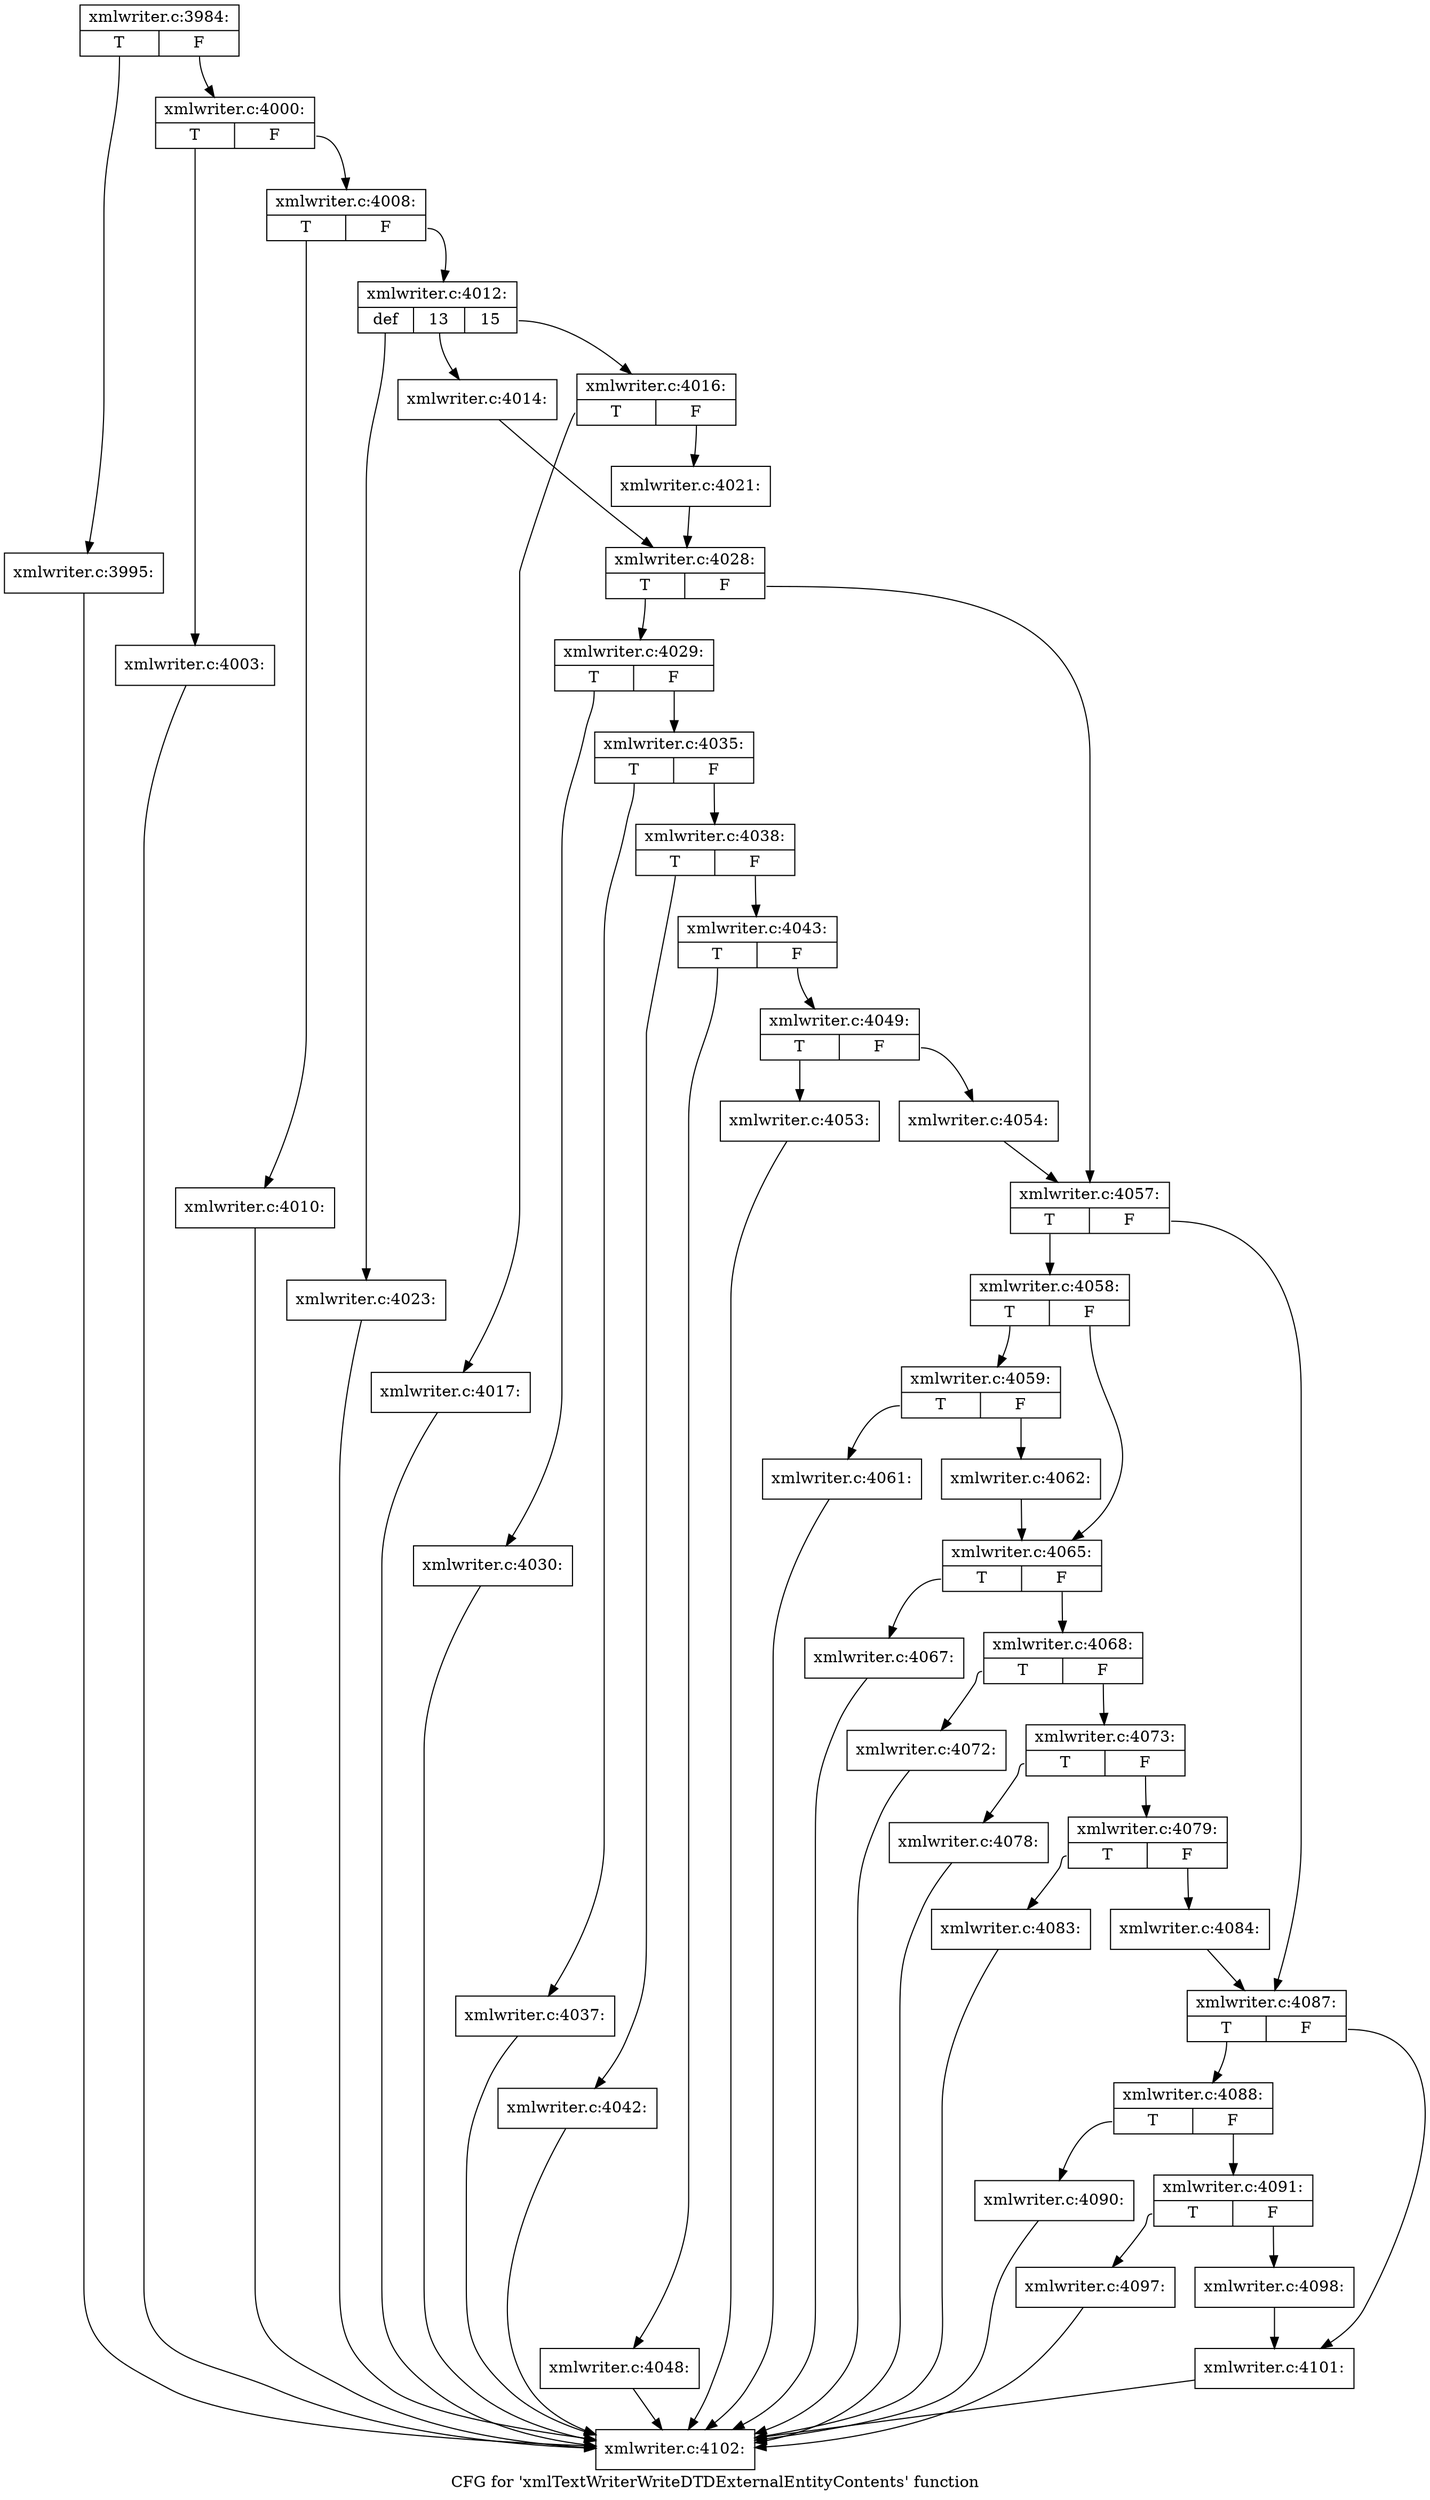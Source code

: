 digraph "CFG for 'xmlTextWriterWriteDTDExternalEntityContents' function" {
	label="CFG for 'xmlTextWriterWriteDTDExternalEntityContents' function";

	Node0x3f69b70 [shape=record,label="{xmlwriter.c:3984:|{<s0>T|<s1>F}}"];
	Node0x3f69b70:s0 -> Node0x410aac0;
	Node0x3f69b70:s1 -> Node0x410ab10;
	Node0x410aac0 [shape=record,label="{xmlwriter.c:3995:}"];
	Node0x410aac0 -> Node0x3f6a160;
	Node0x410ab10 [shape=record,label="{xmlwriter.c:4000:|{<s0>T|<s1>F}}"];
	Node0x410ab10:s0 -> Node0x3f6b350;
	Node0x410ab10:s1 -> Node0x3f6b3a0;
	Node0x3f6b350 [shape=record,label="{xmlwriter.c:4003:}"];
	Node0x3f6b350 -> Node0x3f6a160;
	Node0x3f6b3a0 [shape=record,label="{xmlwriter.c:4008:|{<s0>T|<s1>F}}"];
	Node0x3f6b3a0:s0 -> Node0x410d0c0;
	Node0x3f6b3a0:s1 -> Node0x410d110;
	Node0x410d0c0 [shape=record,label="{xmlwriter.c:4010:}"];
	Node0x410d0c0 -> Node0x3f6a160;
	Node0x410d110 [shape=record,label="{xmlwriter.c:4012:|{<s0>def|<s1>13|<s2>15}}"];
	Node0x410d110:s0 -> Node0x410d740;
	Node0x410d110:s1 -> Node0x410da80;
	Node0x410d110:s2 -> Node0x410db60;
	Node0x410da80 [shape=record,label="{xmlwriter.c:4014:}"];
	Node0x410da80 -> Node0x410d530;
	Node0x410db60 [shape=record,label="{xmlwriter.c:4016:|{<s0>T|<s1>F}}"];
	Node0x410db60:s0 -> Node0x410dc50;
	Node0x410db60:s1 -> Node0x410dca0;
	Node0x410dc50 [shape=record,label="{xmlwriter.c:4017:}"];
	Node0x410dc50 -> Node0x3f6a160;
	Node0x410dca0 [shape=record,label="{xmlwriter.c:4021:}"];
	Node0x410dca0 -> Node0x410d530;
	Node0x410d740 [shape=record,label="{xmlwriter.c:4023:}"];
	Node0x410d740 -> Node0x3f6a160;
	Node0x410d530 [shape=record,label="{xmlwriter.c:4028:|{<s0>T|<s1>F}}"];
	Node0x410d530:s0 -> Node0x410e9f0;
	Node0x410d530:s1 -> Node0x410ea40;
	Node0x410e9f0 [shape=record,label="{xmlwriter.c:4029:|{<s0>T|<s1>F}}"];
	Node0x410e9f0:s0 -> Node0x410ee00;
	Node0x410e9f0:s1 -> Node0x410ee50;
	Node0x410ee00 [shape=record,label="{xmlwriter.c:4030:}"];
	Node0x410ee00 -> Node0x3f6a160;
	Node0x410ee50 [shape=record,label="{xmlwriter.c:4035:|{<s0>T|<s1>F}}"];
	Node0x410ee50:s0 -> Node0x410fc00;
	Node0x410ee50:s1 -> Node0x410fc50;
	Node0x410fc00 [shape=record,label="{xmlwriter.c:4037:}"];
	Node0x410fc00 -> Node0x3f6a160;
	Node0x410fc50 [shape=record,label="{xmlwriter.c:4038:|{<s0>T|<s1>F}}"];
	Node0x410fc50:s0 -> Node0x4110880;
	Node0x410fc50:s1 -> Node0x41108d0;
	Node0x4110880 [shape=record,label="{xmlwriter.c:4042:}"];
	Node0x4110880 -> Node0x3f6a160;
	Node0x41108d0 [shape=record,label="{xmlwriter.c:4043:|{<s0>T|<s1>F}}"];
	Node0x41108d0:s0 -> Node0x41113e0;
	Node0x41108d0:s1 -> Node0x4111430;
	Node0x41113e0 [shape=record,label="{xmlwriter.c:4048:}"];
	Node0x41113e0 -> Node0x3f6a160;
	Node0x4111430 [shape=record,label="{xmlwriter.c:4049:|{<s0>T|<s1>F}}"];
	Node0x4111430:s0 -> Node0x4112060;
	Node0x4111430:s1 -> Node0x41120b0;
	Node0x4112060 [shape=record,label="{xmlwriter.c:4053:}"];
	Node0x4112060 -> Node0x3f6a160;
	Node0x41120b0 [shape=record,label="{xmlwriter.c:4054:}"];
	Node0x41120b0 -> Node0x410ea40;
	Node0x410ea40 [shape=record,label="{xmlwriter.c:4057:|{<s0>T|<s1>F}}"];
	Node0x410ea40:s0 -> Node0x4112880;
	Node0x410ea40:s1 -> Node0x41128d0;
	Node0x4112880 [shape=record,label="{xmlwriter.c:4058:|{<s0>T|<s1>F}}"];
	Node0x4112880:s0 -> Node0x4112c90;
	Node0x4112880:s1 -> Node0x4112ce0;
	Node0x4112c90 [shape=record,label="{xmlwriter.c:4059:|{<s0>T|<s1>F}}"];
	Node0x4112c90:s0 -> Node0x41134f0;
	Node0x4112c90:s1 -> Node0x4113540;
	Node0x41134f0 [shape=record,label="{xmlwriter.c:4061:}"];
	Node0x41134f0 -> Node0x3f6a160;
	Node0x4113540 [shape=record,label="{xmlwriter.c:4062:}"];
	Node0x4113540 -> Node0x4112ce0;
	Node0x4112ce0 [shape=record,label="{xmlwriter.c:4065:|{<s0>T|<s1>F}}"];
	Node0x4112ce0:s0 -> Node0x41140b0;
	Node0x4112ce0:s1 -> Node0x4114100;
	Node0x41140b0 [shape=record,label="{xmlwriter.c:4067:}"];
	Node0x41140b0 -> Node0x3f6a160;
	Node0x4114100 [shape=record,label="{xmlwriter.c:4068:|{<s0>T|<s1>F}}"];
	Node0x4114100:s0 -> Node0x4114d30;
	Node0x4114100:s1 -> Node0x4114d80;
	Node0x4114d30 [shape=record,label="{xmlwriter.c:4072:}"];
	Node0x4114d30 -> Node0x3f6a160;
	Node0x4114d80 [shape=record,label="{xmlwriter.c:4073:|{<s0>T|<s1>F}}"];
	Node0x4114d80:s0 -> Node0x4115890;
	Node0x4114d80:s1 -> Node0x41158e0;
	Node0x4115890 [shape=record,label="{xmlwriter.c:4078:}"];
	Node0x4115890 -> Node0x3f6a160;
	Node0x41158e0 [shape=record,label="{xmlwriter.c:4079:|{<s0>T|<s1>F}}"];
	Node0x41158e0:s0 -> Node0x4116510;
	Node0x41158e0:s1 -> Node0x4116560;
	Node0x4116510 [shape=record,label="{xmlwriter.c:4083:}"];
	Node0x4116510 -> Node0x3f6a160;
	Node0x4116560 [shape=record,label="{xmlwriter.c:4084:}"];
	Node0x4116560 -> Node0x41128d0;
	Node0x41128d0 [shape=record,label="{xmlwriter.c:4087:|{<s0>T|<s1>F}}"];
	Node0x41128d0:s0 -> Node0x4116d30;
	Node0x41128d0:s1 -> Node0x4116d80;
	Node0x4116d30 [shape=record,label="{xmlwriter.c:4088:|{<s0>T|<s1>F}}"];
	Node0x4116d30:s0 -> Node0x41175f0;
	Node0x4116d30:s1 -> Node0x4117640;
	Node0x41175f0 [shape=record,label="{xmlwriter.c:4090:}"];
	Node0x41175f0 -> Node0x3f6a160;
	Node0x4117640 [shape=record,label="{xmlwriter.c:4091:|{<s0>T|<s1>F}}"];
	Node0x4117640:s0 -> Node0x4118150;
	Node0x4117640:s1 -> Node0x41181a0;
	Node0x4118150 [shape=record,label="{xmlwriter.c:4097:}"];
	Node0x4118150 -> Node0x3f6a160;
	Node0x41181a0 [shape=record,label="{xmlwriter.c:4098:}"];
	Node0x41181a0 -> Node0x4116d80;
	Node0x4116d80 [shape=record,label="{xmlwriter.c:4101:}"];
	Node0x4116d80 -> Node0x3f6a160;
	Node0x3f6a160 [shape=record,label="{xmlwriter.c:4102:}"];
}
